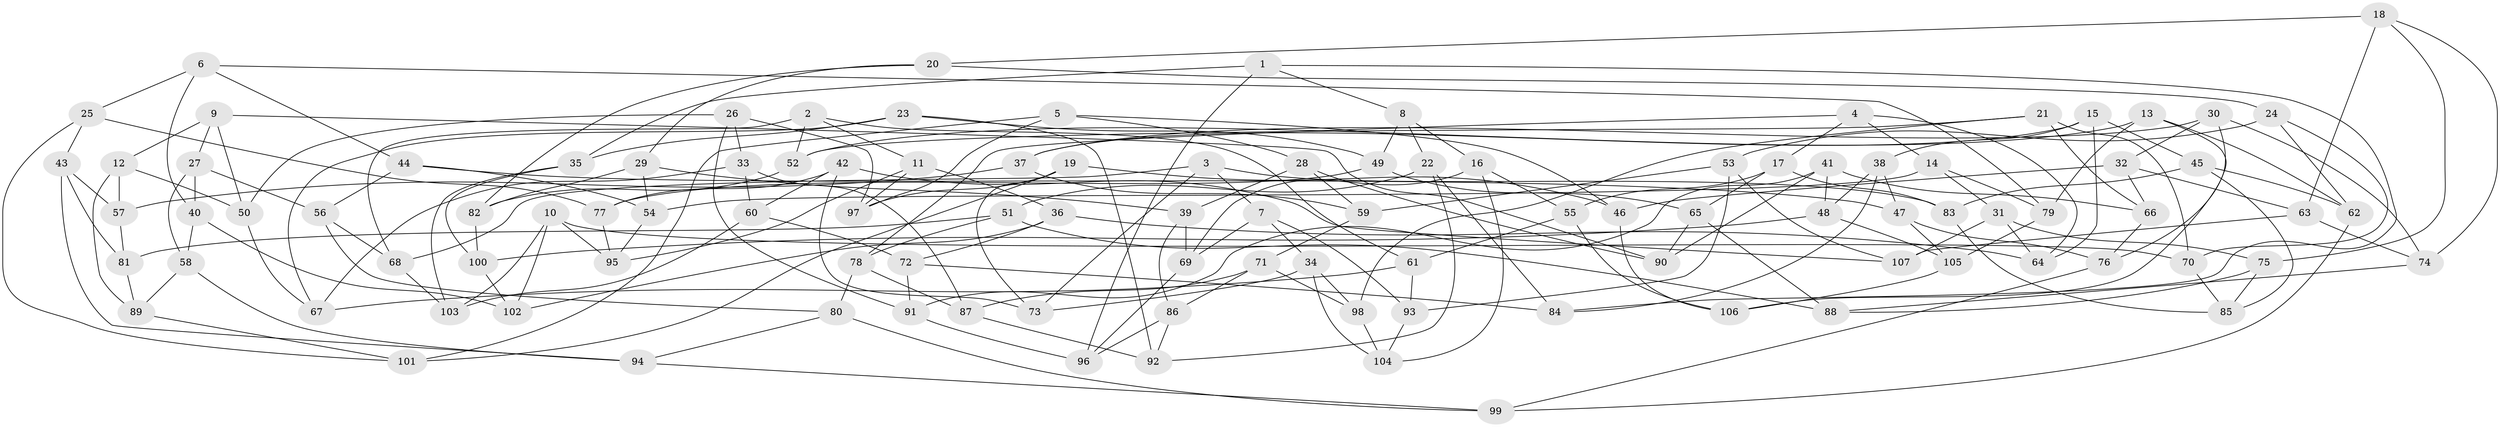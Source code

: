 // coarse degree distribution, {6: 0.3787878787878788, 4: 0.3787878787878788, 5: 0.21212121212121213, 3: 0.030303030303030304}
// Generated by graph-tools (version 1.1) at 2025/52/02/27/25 19:52:32]
// undirected, 107 vertices, 214 edges
graph export_dot {
graph [start="1"]
  node [color=gray90,style=filled];
  1;
  2;
  3;
  4;
  5;
  6;
  7;
  8;
  9;
  10;
  11;
  12;
  13;
  14;
  15;
  16;
  17;
  18;
  19;
  20;
  21;
  22;
  23;
  24;
  25;
  26;
  27;
  28;
  29;
  30;
  31;
  32;
  33;
  34;
  35;
  36;
  37;
  38;
  39;
  40;
  41;
  42;
  43;
  44;
  45;
  46;
  47;
  48;
  49;
  50;
  51;
  52;
  53;
  54;
  55;
  56;
  57;
  58;
  59;
  60;
  61;
  62;
  63;
  64;
  65;
  66;
  67;
  68;
  69;
  70;
  71;
  72;
  73;
  74;
  75;
  76;
  77;
  78;
  79;
  80;
  81;
  82;
  83;
  84;
  85;
  86;
  87;
  88;
  89;
  90;
  91;
  92;
  93;
  94;
  95;
  96;
  97;
  98;
  99;
  100;
  101;
  102;
  103;
  104;
  105;
  106;
  107;
  1 -- 35;
  1 -- 96;
  1 -- 84;
  1 -- 8;
  2 -- 11;
  2 -- 68;
  2 -- 61;
  2 -- 52;
  3 -- 73;
  3 -- 83;
  3 -- 7;
  3 -- 68;
  4 -- 78;
  4 -- 64;
  4 -- 14;
  4 -- 17;
  5 -- 101;
  5 -- 97;
  5 -- 28;
  5 -- 46;
  6 -- 25;
  6 -- 44;
  6 -- 79;
  6 -- 40;
  7 -- 69;
  7 -- 93;
  7 -- 34;
  8 -- 16;
  8 -- 49;
  8 -- 22;
  9 -- 27;
  9 -- 12;
  9 -- 50;
  9 -- 90;
  10 -- 70;
  10 -- 103;
  10 -- 102;
  10 -- 95;
  11 -- 95;
  11 -- 97;
  11 -- 36;
  12 -- 89;
  12 -- 57;
  12 -- 50;
  13 -- 106;
  13 -- 52;
  13 -- 79;
  13 -- 62;
  14 -- 31;
  14 -- 54;
  14 -- 79;
  15 -- 45;
  15 -- 37;
  15 -- 64;
  15 -- 38;
  16 -- 69;
  16 -- 104;
  16 -- 55;
  17 -- 65;
  17 -- 83;
  17 -- 55;
  18 -- 74;
  18 -- 63;
  18 -- 20;
  18 -- 75;
  19 -- 73;
  19 -- 97;
  19 -- 46;
  19 -- 101;
  20 -- 24;
  20 -- 82;
  20 -- 29;
  21 -- 52;
  21 -- 70;
  21 -- 66;
  21 -- 98;
  22 -- 92;
  22 -- 51;
  22 -- 84;
  23 -- 49;
  23 -- 92;
  23 -- 67;
  23 -- 35;
  24 -- 53;
  24 -- 70;
  24 -- 62;
  25 -- 101;
  25 -- 77;
  25 -- 43;
  26 -- 50;
  26 -- 33;
  26 -- 91;
  26 -- 97;
  27 -- 58;
  27 -- 56;
  27 -- 40;
  28 -- 39;
  28 -- 59;
  28 -- 90;
  29 -- 39;
  29 -- 82;
  29 -- 54;
  30 -- 32;
  30 -- 74;
  30 -- 76;
  30 -- 37;
  31 -- 107;
  31 -- 75;
  31 -- 64;
  32 -- 66;
  32 -- 46;
  32 -- 63;
  33 -- 87;
  33 -- 60;
  33 -- 67;
  34 -- 73;
  34 -- 104;
  34 -- 98;
  35 -- 100;
  35 -- 103;
  36 -- 102;
  36 -- 72;
  36 -- 64;
  37 -- 57;
  37 -- 59;
  38 -- 48;
  38 -- 84;
  38 -- 47;
  39 -- 69;
  39 -- 86;
  40 -- 102;
  40 -- 58;
  41 -- 66;
  41 -- 90;
  41 -- 48;
  41 -- 91;
  42 -- 73;
  42 -- 107;
  42 -- 60;
  42 -- 77;
  43 -- 57;
  43 -- 81;
  43 -- 94;
  44 -- 54;
  44 -- 56;
  44 -- 47;
  45 -- 62;
  45 -- 85;
  45 -- 83;
  46 -- 106;
  47 -- 105;
  47 -- 76;
  48 -- 105;
  48 -- 100;
  49 -- 77;
  49 -- 65;
  50 -- 67;
  51 -- 88;
  51 -- 78;
  51 -- 81;
  52 -- 82;
  53 -- 107;
  53 -- 93;
  53 -- 59;
  54 -- 95;
  55 -- 106;
  55 -- 61;
  56 -- 68;
  56 -- 80;
  57 -- 81;
  58 -- 89;
  58 -- 94;
  59 -- 71;
  60 -- 72;
  60 -- 103;
  61 -- 93;
  61 -- 67;
  62 -- 99;
  63 -- 107;
  63 -- 74;
  65 -- 90;
  65 -- 88;
  66 -- 76;
  68 -- 103;
  69 -- 96;
  70 -- 85;
  71 -- 98;
  71 -- 86;
  71 -- 87;
  72 -- 91;
  72 -- 84;
  74 -- 88;
  75 -- 88;
  75 -- 85;
  76 -- 99;
  77 -- 95;
  78 -- 80;
  78 -- 87;
  79 -- 105;
  80 -- 94;
  80 -- 99;
  81 -- 89;
  82 -- 100;
  83 -- 85;
  86 -- 92;
  86 -- 96;
  87 -- 92;
  89 -- 101;
  91 -- 96;
  93 -- 104;
  94 -- 99;
  98 -- 104;
  100 -- 102;
  105 -- 106;
}

